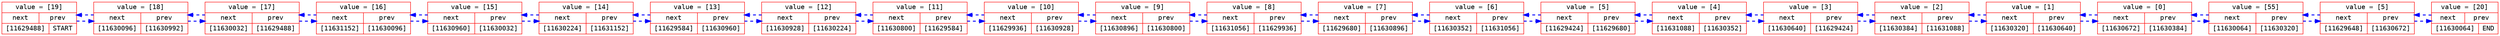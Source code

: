 digraph list_1 {
node [color=Red,fontname=Courier,shape=record]
edge [color=Blue, style=dashed]
rankdir=LR
1 [label ="<f0> value = [19]|{<f1> next| <here> prev}| {<f2> [11629488]| START}"];
2 [label ="<f0> value = [18]|{<f1> next| <here> prev}| {<f2> [11630096]| [11630992]}"];
3 [label ="<f0> value = [17]|{<f1> next| <here> prev}| {<f2> [11630032]| [11629488]}"];
4 [label ="<f0> value = [16]|{<f1> next| <here> prev}| {<f2> [11631152]| [11630096]}"];
5 [label ="<f0> value = [15]|{<f1> next| <here> prev}| {<f2> [11630960]| [11630032]}"];
6 [label ="<f0> value = [14]|{<f1> next| <here> prev}| {<f2> [11630224]| [11631152]}"];
7 [label ="<f0> value = [13]|{<f1> next| <here> prev}| {<f2> [11629584]| [11630960]}"];
8 [label ="<f0> value = [12]|{<f1> next| <here> prev}| {<f2> [11630928]| [11630224]}"];
9 [label ="<f0> value = [11]|{<f1> next| <here> prev}| {<f2> [11630800]| [11629584]}"];
10 [label ="<f0> value = [10]|{<f1> next| <here> prev}| {<f2> [11629936]| [11630928]}"];
11 [label ="<f0> value = [9]|{<f1> next| <here> prev}| {<f2> [11630896]| [11630800]}"];
12 [label ="<f0> value = [8]|{<f1> next| <here> prev}| {<f2> [11631056]| [11629936]}"];
13 [label ="<f0> value = [7]|{<f1> next| <here> prev}| {<f2> [11629680]| [11630896]}"];
14 [label ="<f0> value = [6]|{<f1> next| <here> prev}| {<f2> [11630352]| [11631056]}"];
15 [label ="<f0> value = [5]|{<f1> next| <here> prev}| {<f2> [11629424]| [11629680]}"];
16 [label ="<f0> value = [4]|{<f1> next| <here> prev}| {<f2> [11631088]| [11630352]}"];
17 [label ="<f0> value = [3]|{<f1> next| <here> prev}| {<f2> [11630640]| [11629424]}"];
18 [label ="<f0> value = [2]|{<f1> next| <here> prev}| {<f2> [11630384]| [11631088]}"];
19 [label ="<f0> value = [1]|{<f1> next| <here> prev}| {<f2> [11630320]| [11630640]}"];
20 [label ="<f0> value = [0]|{<f1> next| <here> prev}| {<f2> [11630672]| [11630384]}"];
21 [label ="<f0> value = [55]|{<f1> next| <here> prev}| {<f2> [11630064]| [11630320]}"];
22 [label ="<f0> value = [5]|{<f1> next| <here> prev}| {<f2> [11629648]| [11630672]}"];
23 [label ="<f0> value = [20]|{<f1> next| <here> prev}| {<f2> [11630064]| END}"];
1 -> 2 [color=blue,penwidth=2.0];
2 -> 1 [color=blue,penwidth=2.0];
2 -> 3 [color=blue,penwidth=2.0];
3 -> 2 [color=blue,penwidth=2.0];
3 -> 4 [color=blue,penwidth=2.0];
4 -> 3 [color=blue,penwidth=2.0];
4 -> 5 [color=blue,penwidth=2.0];
5 -> 4 [color=blue,penwidth=2.0];
5 -> 6 [color=blue,penwidth=2.0];
6 -> 5 [color=blue,penwidth=2.0];
6 -> 7 [color=blue,penwidth=2.0];
7 -> 6 [color=blue,penwidth=2.0];
7 -> 8 [color=blue,penwidth=2.0];
8 -> 7 [color=blue,penwidth=2.0];
8 -> 9 [color=blue,penwidth=2.0];
9 -> 8 [color=blue,penwidth=2.0];
9 -> 10 [color=blue,penwidth=2.0];
10 -> 9 [color=blue,penwidth=2.0];
10 -> 11 [color=blue,penwidth=2.0];
11 -> 10 [color=blue,penwidth=2.0];
11 -> 12 [color=blue,penwidth=2.0];
12 -> 11 [color=blue,penwidth=2.0];
12 -> 13 [color=blue,penwidth=2.0];
13 -> 12 [color=blue,penwidth=2.0];
13 -> 14 [color=blue,penwidth=2.0];
14 -> 13 [color=blue,penwidth=2.0];
14 -> 15 [color=blue,penwidth=2.0];
15 -> 14 [color=blue,penwidth=2.0];
15 -> 16 [color=blue,penwidth=2.0];
16 -> 15 [color=blue,penwidth=2.0];
16 -> 17 [color=blue,penwidth=2.0];
17 -> 16 [color=blue,penwidth=2.0];
17 -> 18 [color=blue,penwidth=2.0];
18 -> 17 [color=blue,penwidth=2.0];
18 -> 19 [color=blue,penwidth=2.0];
19 -> 18 [color=blue,penwidth=2.0];
19 -> 20 [color=blue,penwidth=2.0];
20 -> 19 [color=blue,penwidth=2.0];
20 -> 21 [color=blue,penwidth=2.0];
21 -> 20 [color=blue,penwidth=2.0];
21 -> 22 [color=blue,penwidth=2.0];
22 -> 21 [color=blue,penwidth=2.0];
22 -> 23 [color=blue,penwidth=2.0];
23 -> 22 [color=blue,penwidth=2.0];
}
